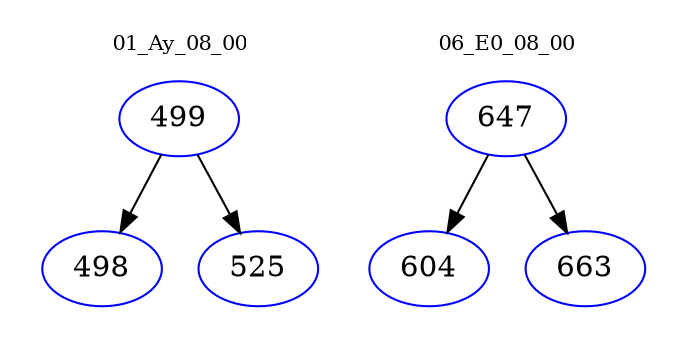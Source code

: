 digraph{
subgraph cluster_0 {
color = white
label = "01_Ay_08_00";
fontsize=10;
T0_499 [label="499", color="blue"]
T0_499 -> T0_498 [color="black"]
T0_498 [label="498", color="blue"]
T0_499 -> T0_525 [color="black"]
T0_525 [label="525", color="blue"]
}
subgraph cluster_1 {
color = white
label = "06_E0_08_00";
fontsize=10;
T1_647 [label="647", color="blue"]
T1_647 -> T1_604 [color="black"]
T1_604 [label="604", color="blue"]
T1_647 -> T1_663 [color="black"]
T1_663 [label="663", color="blue"]
}
}
